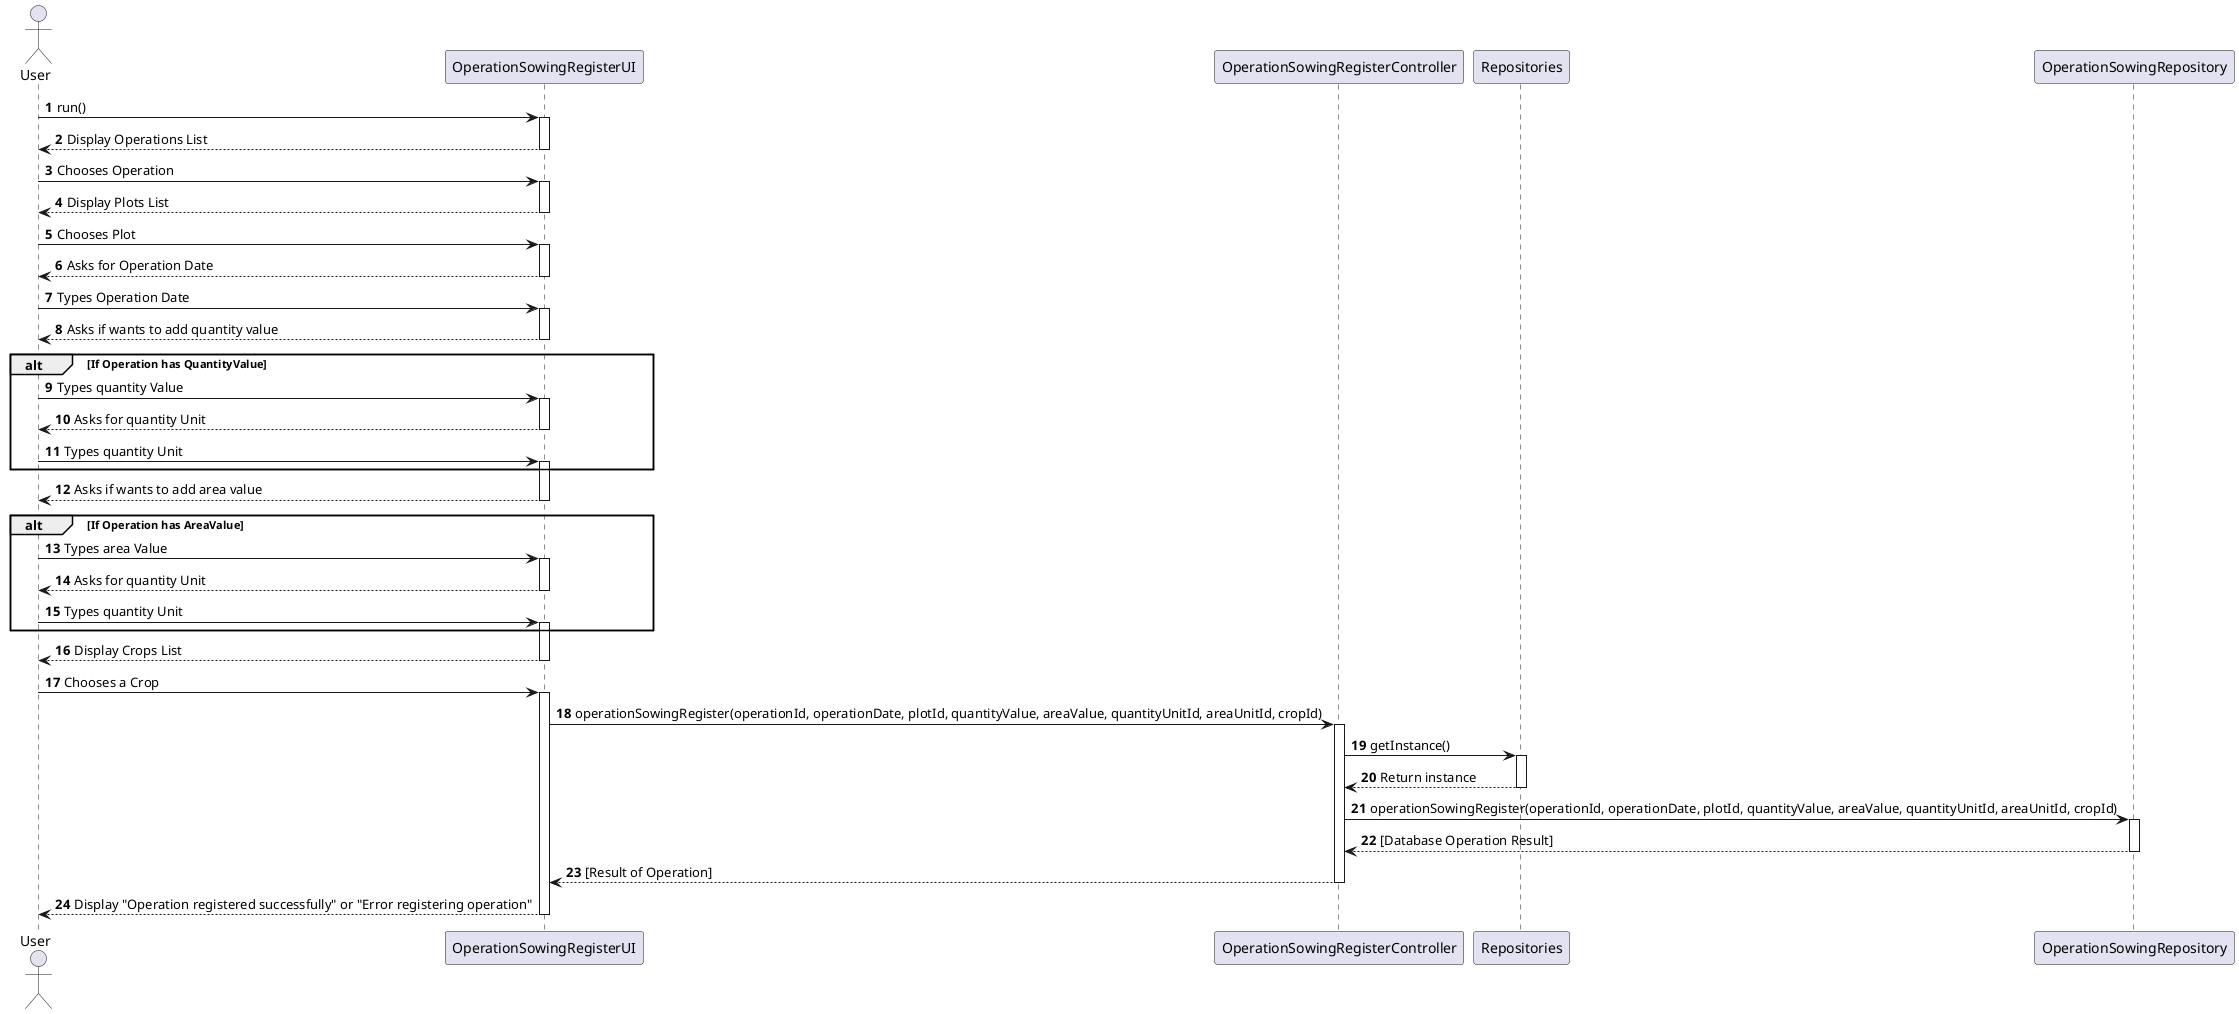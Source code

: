 @startuml

autonumber

actor User
participant "OperationSowingRegisterUI" as UI
participant "OperationSowingRegisterController" as Controller
participant "Repositories" as Repositories
participant "OperationSowingRepository" as SowingRepository

User -> UI: run()
activate UI

    UI --> User: Display Operations List
    deactivate UI
    User -> UI: Chooses Operation
    activate UI

    UI --> User: Display Plots List
    deactivate UI
    User -> UI: Chooses Plot
    activate UI

    UI --> User: Asks for Operation Date
    deactivate UI
    User -> UI: Types Operation Date
    activate UI

    UI --> User:  Asks if wants to add quantity value
    deactivate UI

    alt If Operation has QuantityValue
        User -> UI: Types quantity Value
        activate UI
        UI --> User: Asks for quantity Unit
        deactivate UI
        User -> UI: Types quantity Unit
        activate UI
    end

    UI --> User:  Asks if wants to add area value
    deactivate UI

    alt If Operation has AreaValue
        User -> UI: Types area Value
        activate UI
        UI --> User: Asks for quantity Unit
        deactivate UI
        User -> UI: Types quantity Unit
        activate UI
    end

    UI --> User: Display Crops List
    deactivate UI
    User -> UI: Chooses a Crop
    activate UI

    UI -> Controller: operationSowingRegister(operationId, operationDate, plotId, quantityValue, areaValue, quantityUnitId, areaUnitId, cropId)
    activate Controller

        Controller -> Repositories: getInstance()
        activate Repositories

            Repositories --> Controller: Return instance
        deactivate Repositories

        Controller -> SowingRepository: operationSowingRegister(operationId, operationDate, plotId, quantityValue, areaValue, quantityUnitId, areaUnitId, cropId)
        activate SowingRepository

            SowingRepository --> Controller: [Database Operation Result]
        deactivate SowingRepository

        Controller --> UI: [Result of Operation]
    deactivate Controller

    UI --> User: Display "Operation registered successfully" or "Error registering operation"
deactivate UI

@enduml
